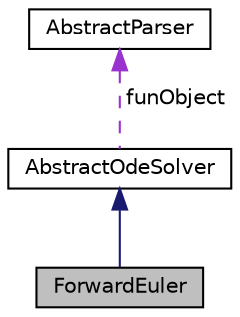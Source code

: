 digraph "ForwardEuler"
{
 // LATEX_PDF_SIZE
  edge [fontname="Helvetica",fontsize="10",labelfontname="Helvetica",labelfontsize="10"];
  node [fontname="Helvetica",fontsize="10",shape=record];
  Node1 [label="ForwardEuler",height=0.2,width=0.4,color="black", fillcolor="grey75", style="filled", fontcolor="black",tooltip=" "];
  Node2 -> Node1 [dir="back",color="midnightblue",fontsize="10",style="solid",fontname="Helvetica"];
  Node2 [label="AbstractOdeSolver",height=0.2,width=0.4,color="black", fillcolor="white", style="filled",URL="$classAbstractOdeSolver.html",tooltip=" "];
  Node3 -> Node2 [dir="back",color="darkorchid3",fontsize="10",style="dashed",label=" funObject" ,fontname="Helvetica"];
  Node3 [label="AbstractParser",height=0.2,width=0.4,color="black", fillcolor="white", style="filled",URL="$classAbstractParser.html",tooltip=" "];
}
